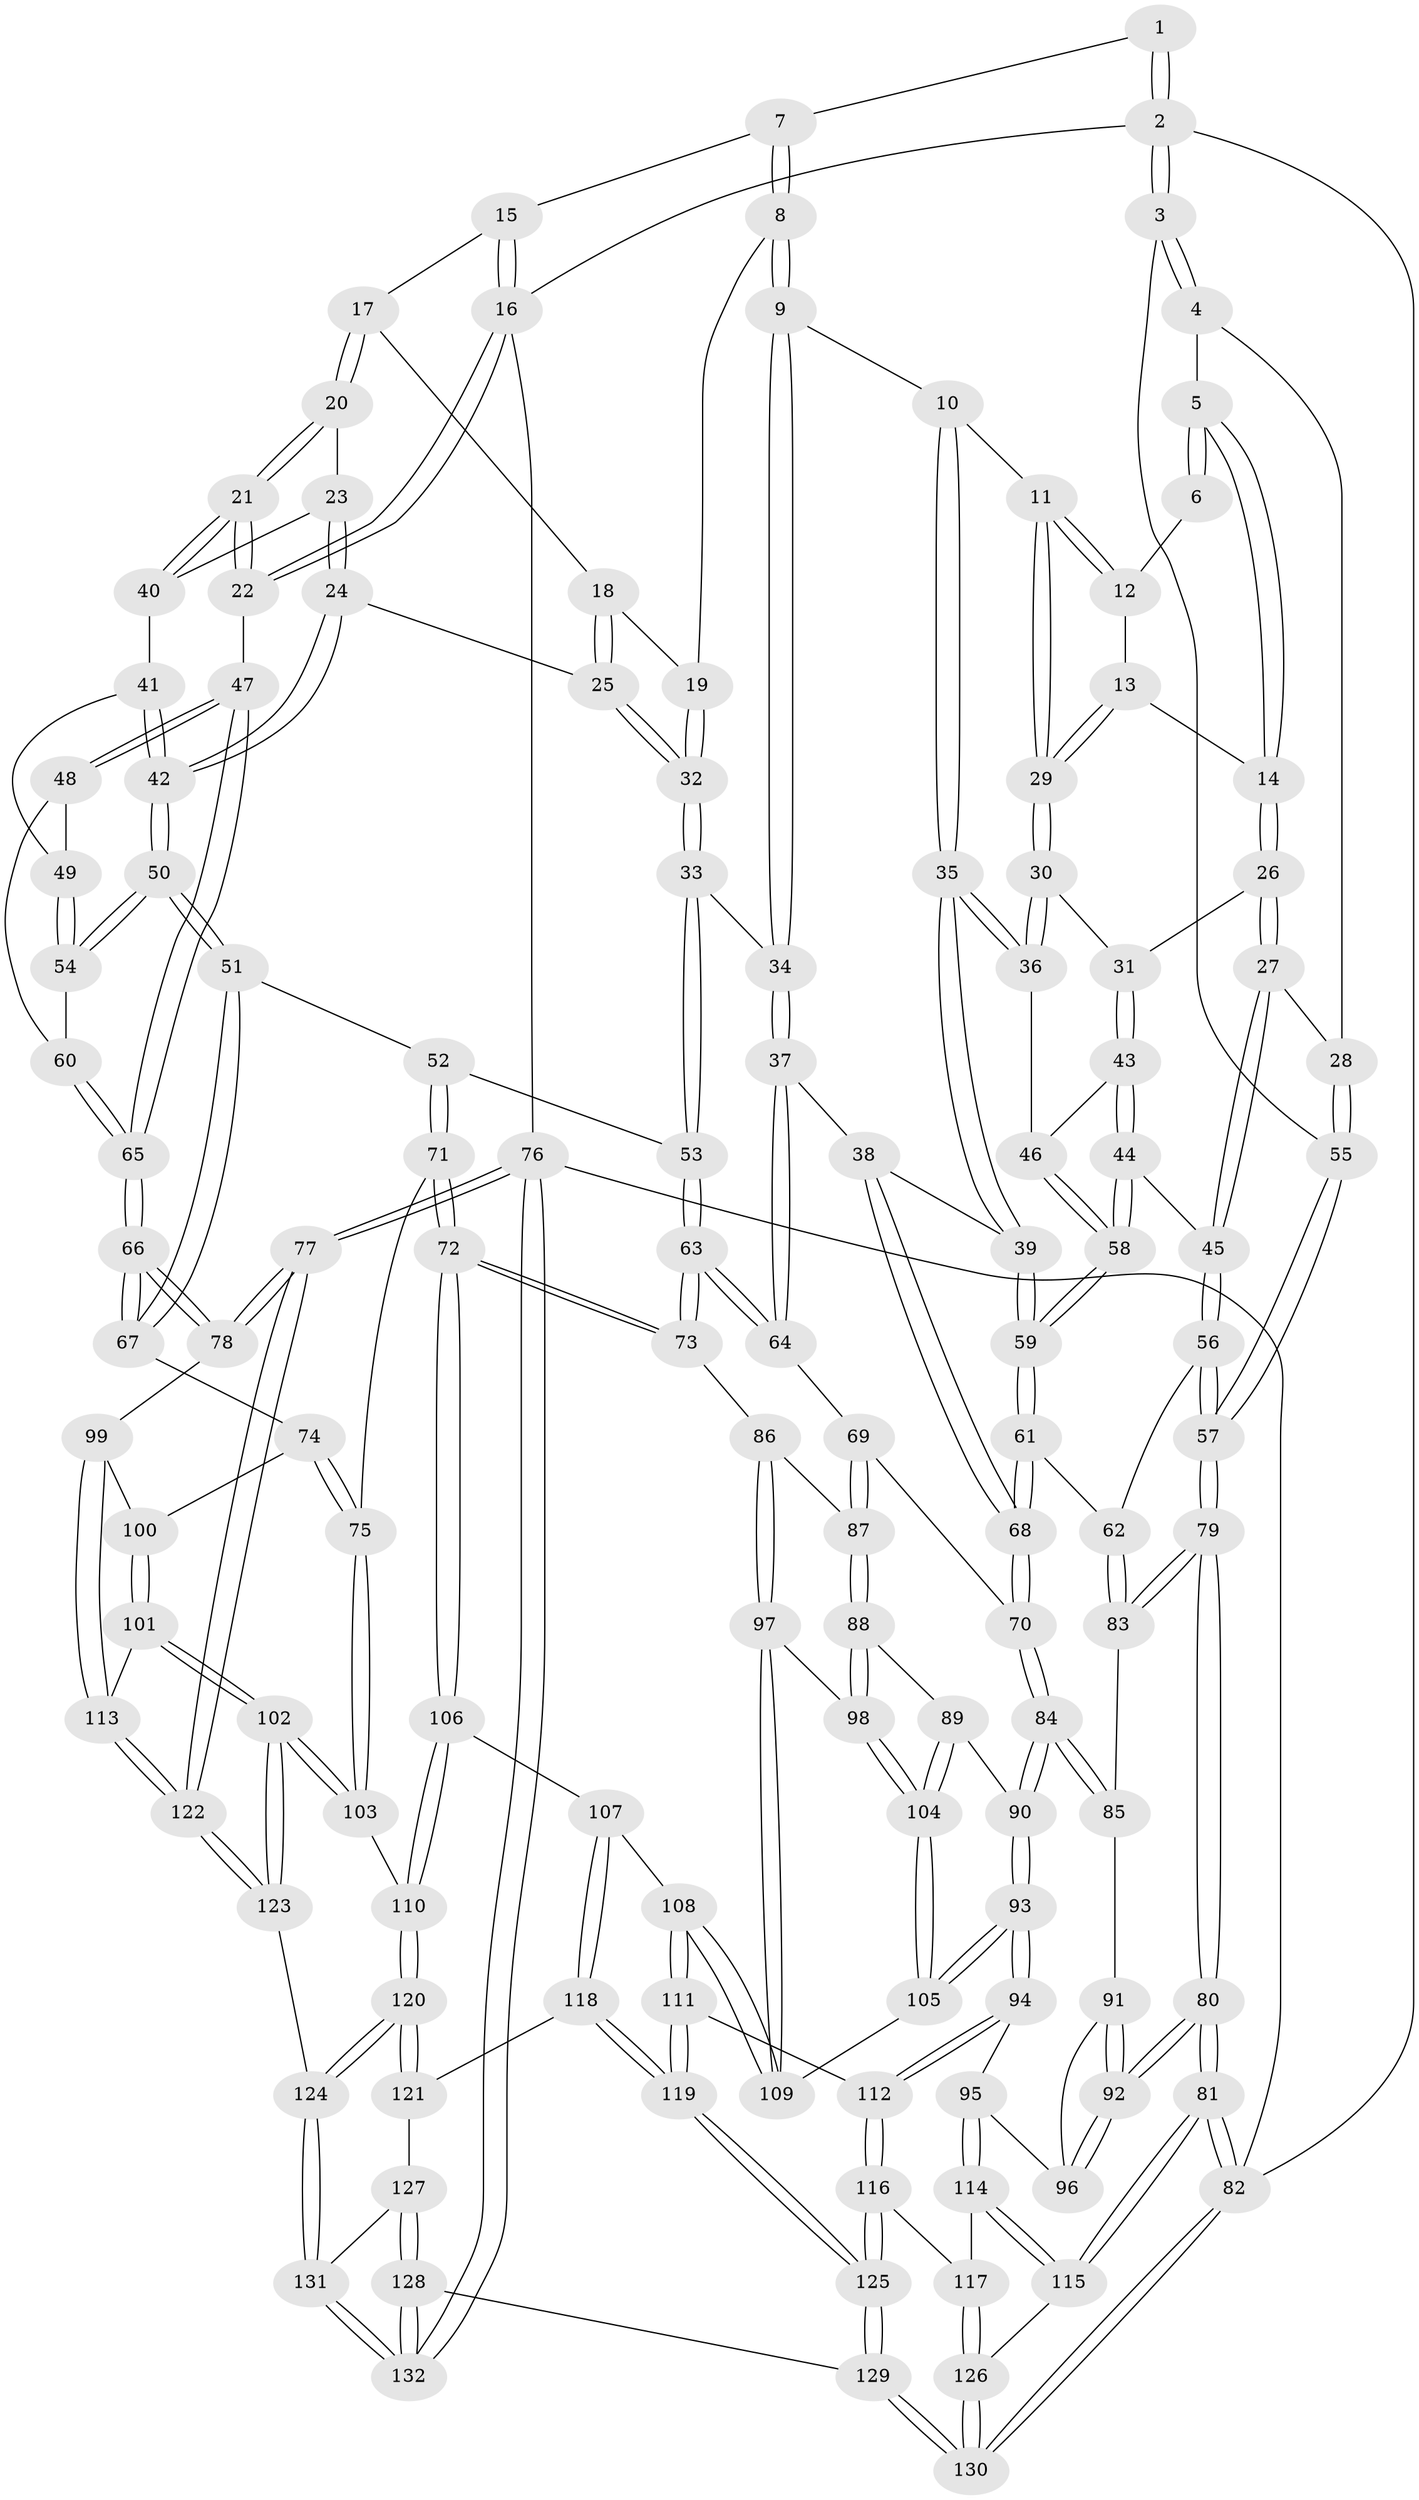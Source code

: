 // coarse degree distribution, {4: 0.425, 6: 0.1375, 5: 0.25, 3: 0.175, 2: 0.0125}
// Generated by graph-tools (version 1.1) at 2025/52/02/27/25 19:52:37]
// undirected, 132 vertices, 327 edges
graph export_dot {
graph [start="1"]
  node [color=gray90,style=filled];
  1 [pos="+0.21664747499857492+0"];
  2 [pos="+0+0"];
  3 [pos="+0+0"];
  4 [pos="+0.10296419091354433+0.0683438885295828"];
  5 [pos="+0.10975072923053213+0.0681580368286821"];
  6 [pos="+0.21092048261024626+0"];
  7 [pos="+0.5215413388600718+0"];
  8 [pos="+0.4569788730137531+0.051342337611723056"];
  9 [pos="+0.4166887507100388+0.09780615317909566"];
  10 [pos="+0.4045867359825627+0.10377897536489557"];
  11 [pos="+0.3935873760537941+0.10576134766452089"];
  12 [pos="+0.23617979282692536+0"];
  13 [pos="+0.23662797465929777+0.08741444141166227"];
  14 [pos="+0.15238552984206172+0.11445375242417359"];
  15 [pos="+0.6897520427388248+0"];
  16 [pos="+1+0"];
  17 [pos="+0.706887911574138+0"];
  18 [pos="+0.6682500173751892+0.035470671282479445"];
  19 [pos="+0.5607847089190949+0.13224241919044133"];
  20 [pos="+0.8228714651506137+0.10390109579215268"];
  21 [pos="+1+0"];
  22 [pos="+1+0"];
  23 [pos="+0.8159179389593988+0.1516713754347083"];
  24 [pos="+0.8086214257666603+0.16783367012767159"];
  25 [pos="+0.675146445968914+0.20260130692912934"];
  26 [pos="+0.1454079045718248+0.16013652375666496"];
  27 [pos="+0.007361158298851365+0.2236142829833549"];
  28 [pos="+0+0.21310216058096193"];
  29 [pos="+0.3046122689114067+0.14301763917608445"];
  30 [pos="+0.2963642967478928+0.16348897813941038"];
  31 [pos="+0.19183117844006767+0.21618576965499528"];
  32 [pos="+0.6279854008647376+0.2473882941083956"];
  33 [pos="+0.6210245556309862+0.26667772060324746"];
  34 [pos="+0.5344506958742343+0.3065051208651321"];
  35 [pos="+0.39300154560509143+0.3077475242799736"];
  36 [pos="+0.31909620885937023+0.2724981798103327"];
  37 [pos="+0.4948519399970346+0.3462994234679871"];
  38 [pos="+0.4269961617005267+0.33855256605785955"];
  39 [pos="+0.4091422038303424+0.32408430667102656"];
  40 [pos="+0.9467912214134383+0.16671698203872878"];
  41 [pos="+0.9249455858385462+0.239363319477053"];
  42 [pos="+0.8584613926986842+0.2699086153110218"];
  43 [pos="+0.1913917146599143+0.2197069781220248"];
  44 [pos="+0.13562989965321048+0.29807639557059235"];
  45 [pos="+0.09855275375322936+0.3026466512007027"];
  46 [pos="+0.26779488419709135+0.29683853366012203"];
  47 [pos="+1+0.21266340081345012"];
  48 [pos="+1+0.25055484668984385"];
  49 [pos="+1+0.2512595837977246"];
  50 [pos="+0.8516728725348239+0.3408049497016436"];
  51 [pos="+0.7869786142043761+0.39281362192523217"];
  52 [pos="+0.7460903101966688+0.3861506310274119"];
  53 [pos="+0.7438101775108007+0.38534333774143953"];
  54 [pos="+0.8784404705364384+0.34803384136133597"];
  55 [pos="+0+0.19581830735078018"];
  56 [pos="+0.0808800804278149+0.36978525840029014"];
  57 [pos="+0+0.425809103314165"];
  58 [pos="+0.22489168380743857+0.3617464597613296"];
  59 [pos="+0.22827732995137975+0.3803874760157367"];
  60 [pos="+0.9039551525346667+0.3576677241212979"];
  61 [pos="+0.2286573683680339+0.3903285686823189"];
  62 [pos="+0.11625759622326569+0.4585455056892537"];
  63 [pos="+0.5557693371924901+0.5213437489841827"];
  64 [pos="+0.5241371565488652+0.48535046602849913"];
  65 [pos="+1+0.5379859560071907"];
  66 [pos="+1+0.5417363744543644"];
  67 [pos="+0.8229819945498492+0.49442464838420974"];
  68 [pos="+0.3045978314093546+0.4665864818522842"];
  69 [pos="+0.37081514545350974+0.5281679731457449"];
  70 [pos="+0.3080542305600858+0.5075553911037226"];
  71 [pos="+0.6608056575767265+0.614815203086727"];
  72 [pos="+0.6160208226204025+0.6288475899426669"];
  73 [pos="+0.5720692552918+0.5715176585265621"];
  74 [pos="+0.7913851212734458+0.5861442817603916"];
  75 [pos="+0.7614342504078271+0.6022814522144698"];
  76 [pos="+1+1"];
  77 [pos="+1+1"];
  78 [pos="+1+0.5918157617578623"];
  79 [pos="+0+0.507961350682069"];
  80 [pos="+0+0.7579415469418762"];
  81 [pos="+0+1"];
  82 [pos="+0+1"];
  83 [pos="+0.10939762720288393+0.4790754477754827"];
  84 [pos="+0.2705310031111457+0.5495563422901159"];
  85 [pos="+0.13966849365006642+0.5374530457616082"];
  86 [pos="+0.5328948273454039+0.5858638460470917"];
  87 [pos="+0.402635200980413+0.6073249995849871"];
  88 [pos="+0.3891296496342467+0.6611336438324232"];
  89 [pos="+0.35253068637488355+0.6488699173098477"];
  90 [pos="+0.27205669774423125+0.5838067630172343"];
  91 [pos="+0.12862360793047967+0.5638615811841414"];
  92 [pos="+0+0.7329315435172805"];
  93 [pos="+0.21493855048497007+0.730227657429454"];
  94 [pos="+0.2140762693568473+0.7313870488908375"];
  95 [pos="+0.2079047082243736+0.7341617277151462"];
  96 [pos="+0.1744927570937115+0.7197252330844137"];
  97 [pos="+0.40176806239991025+0.6848919228900531"];
  98 [pos="+0.3939670045402562+0.6714191883283782"];
  99 [pos="+1+0.6656334995481771"];
  100 [pos="+0.8298389126034094+0.6098367658631706"];
  101 [pos="+0.8494370232167798+0.7891840510376474"];
  102 [pos="+0.8406398627064008+0.7920595761135424"];
  103 [pos="+0.8070811734330036+0.7899252106396603"];
  104 [pos="+0.27014434048311453+0.7066777230577115"];
  105 [pos="+0.25742611981848146+0.713962485342249"];
  106 [pos="+0.6020416175876677+0.717106255671787"];
  107 [pos="+0.5876252999790121+0.7339852194690142"];
  108 [pos="+0.43510809928916955+0.7645216239612228"];
  109 [pos="+0.4058797914006848+0.6999234460971812"];
  110 [pos="+0.7737557313910227+0.7998652017220489"];
  111 [pos="+0.41212361094129535+0.7946084712482069"];
  112 [pos="+0.3911962538430753+0.8066554144594107"];
  113 [pos="+0.8953076843951032+0.782635442109082"];
  114 [pos="+0.1967828288001242+0.8294048108806352"];
  115 [pos="+0.054298974051317304+0.9151592585243076"];
  116 [pos="+0.35693413420482417+0.8760160845348544"];
  117 [pos="+0.23693823947884038+0.8778603727397176"];
  118 [pos="+0.5948524060483845+0.8635007161099235"];
  119 [pos="+0.4990042323887688+0.9115065615791134"];
  120 [pos="+0.7142791587663546+0.9346110340398066"];
  121 [pos="+0.6001875515345991+0.8702814109729213"];
  122 [pos="+1+1"];
  123 [pos="+0.8485512340646774+0.9375583711610554"];
  124 [pos="+0.727624591335437+0.9767736055108096"];
  125 [pos="+0.40837203555461365+1"];
  126 [pos="+0.23195246838603917+0.9363769115689989"];
  127 [pos="+0.5921030746532258+0.9109170383049097"];
  128 [pos="+0.4920512214660575+1"];
  129 [pos="+0.40630237524033636+1"];
  130 [pos="+0.26736953414027825+1"];
  131 [pos="+0.6929045510040202+1"];
  132 [pos="+0.6789312421551044+1"];
  1 -- 2;
  1 -- 2;
  1 -- 7;
  2 -- 3;
  2 -- 3;
  2 -- 16;
  2 -- 82;
  3 -- 4;
  3 -- 4;
  3 -- 55;
  4 -- 5;
  4 -- 28;
  5 -- 6;
  5 -- 6;
  5 -- 14;
  5 -- 14;
  6 -- 12;
  7 -- 8;
  7 -- 8;
  7 -- 15;
  8 -- 9;
  8 -- 9;
  8 -- 19;
  9 -- 10;
  9 -- 34;
  9 -- 34;
  10 -- 11;
  10 -- 35;
  10 -- 35;
  11 -- 12;
  11 -- 12;
  11 -- 29;
  11 -- 29;
  12 -- 13;
  13 -- 14;
  13 -- 29;
  13 -- 29;
  14 -- 26;
  14 -- 26;
  15 -- 16;
  15 -- 16;
  15 -- 17;
  16 -- 22;
  16 -- 22;
  16 -- 76;
  17 -- 18;
  17 -- 20;
  17 -- 20;
  18 -- 19;
  18 -- 25;
  18 -- 25;
  19 -- 32;
  19 -- 32;
  20 -- 21;
  20 -- 21;
  20 -- 23;
  21 -- 22;
  21 -- 22;
  21 -- 40;
  21 -- 40;
  22 -- 47;
  23 -- 24;
  23 -- 24;
  23 -- 40;
  24 -- 25;
  24 -- 42;
  24 -- 42;
  25 -- 32;
  25 -- 32;
  26 -- 27;
  26 -- 27;
  26 -- 31;
  27 -- 28;
  27 -- 45;
  27 -- 45;
  28 -- 55;
  28 -- 55;
  29 -- 30;
  29 -- 30;
  30 -- 31;
  30 -- 36;
  30 -- 36;
  31 -- 43;
  31 -- 43;
  32 -- 33;
  32 -- 33;
  33 -- 34;
  33 -- 53;
  33 -- 53;
  34 -- 37;
  34 -- 37;
  35 -- 36;
  35 -- 36;
  35 -- 39;
  35 -- 39;
  36 -- 46;
  37 -- 38;
  37 -- 64;
  37 -- 64;
  38 -- 39;
  38 -- 68;
  38 -- 68;
  39 -- 59;
  39 -- 59;
  40 -- 41;
  41 -- 42;
  41 -- 42;
  41 -- 49;
  42 -- 50;
  42 -- 50;
  43 -- 44;
  43 -- 44;
  43 -- 46;
  44 -- 45;
  44 -- 58;
  44 -- 58;
  45 -- 56;
  45 -- 56;
  46 -- 58;
  46 -- 58;
  47 -- 48;
  47 -- 48;
  47 -- 65;
  47 -- 65;
  48 -- 49;
  48 -- 60;
  49 -- 54;
  49 -- 54;
  50 -- 51;
  50 -- 51;
  50 -- 54;
  50 -- 54;
  51 -- 52;
  51 -- 67;
  51 -- 67;
  52 -- 53;
  52 -- 71;
  52 -- 71;
  53 -- 63;
  53 -- 63;
  54 -- 60;
  55 -- 57;
  55 -- 57;
  56 -- 57;
  56 -- 57;
  56 -- 62;
  57 -- 79;
  57 -- 79;
  58 -- 59;
  58 -- 59;
  59 -- 61;
  59 -- 61;
  60 -- 65;
  60 -- 65;
  61 -- 62;
  61 -- 68;
  61 -- 68;
  62 -- 83;
  62 -- 83;
  63 -- 64;
  63 -- 64;
  63 -- 73;
  63 -- 73;
  64 -- 69;
  65 -- 66;
  65 -- 66;
  66 -- 67;
  66 -- 67;
  66 -- 78;
  66 -- 78;
  67 -- 74;
  68 -- 70;
  68 -- 70;
  69 -- 70;
  69 -- 87;
  69 -- 87;
  70 -- 84;
  70 -- 84;
  71 -- 72;
  71 -- 72;
  71 -- 75;
  72 -- 73;
  72 -- 73;
  72 -- 106;
  72 -- 106;
  73 -- 86;
  74 -- 75;
  74 -- 75;
  74 -- 100;
  75 -- 103;
  75 -- 103;
  76 -- 77;
  76 -- 77;
  76 -- 132;
  76 -- 132;
  76 -- 82;
  77 -- 78;
  77 -- 78;
  77 -- 122;
  77 -- 122;
  78 -- 99;
  79 -- 80;
  79 -- 80;
  79 -- 83;
  79 -- 83;
  80 -- 81;
  80 -- 81;
  80 -- 92;
  80 -- 92;
  81 -- 82;
  81 -- 82;
  81 -- 115;
  81 -- 115;
  82 -- 130;
  82 -- 130;
  83 -- 85;
  84 -- 85;
  84 -- 85;
  84 -- 90;
  84 -- 90;
  85 -- 91;
  86 -- 87;
  86 -- 97;
  86 -- 97;
  87 -- 88;
  87 -- 88;
  88 -- 89;
  88 -- 98;
  88 -- 98;
  89 -- 90;
  89 -- 104;
  89 -- 104;
  90 -- 93;
  90 -- 93;
  91 -- 92;
  91 -- 92;
  91 -- 96;
  92 -- 96;
  92 -- 96;
  93 -- 94;
  93 -- 94;
  93 -- 105;
  93 -- 105;
  94 -- 95;
  94 -- 112;
  94 -- 112;
  95 -- 96;
  95 -- 114;
  95 -- 114;
  97 -- 98;
  97 -- 109;
  97 -- 109;
  98 -- 104;
  98 -- 104;
  99 -- 100;
  99 -- 113;
  99 -- 113;
  100 -- 101;
  100 -- 101;
  101 -- 102;
  101 -- 102;
  101 -- 113;
  102 -- 103;
  102 -- 103;
  102 -- 123;
  102 -- 123;
  103 -- 110;
  104 -- 105;
  104 -- 105;
  105 -- 109;
  106 -- 107;
  106 -- 110;
  106 -- 110;
  107 -- 108;
  107 -- 118;
  107 -- 118;
  108 -- 109;
  108 -- 109;
  108 -- 111;
  108 -- 111;
  110 -- 120;
  110 -- 120;
  111 -- 112;
  111 -- 119;
  111 -- 119;
  112 -- 116;
  112 -- 116;
  113 -- 122;
  113 -- 122;
  114 -- 115;
  114 -- 115;
  114 -- 117;
  115 -- 126;
  116 -- 117;
  116 -- 125;
  116 -- 125;
  117 -- 126;
  117 -- 126;
  118 -- 119;
  118 -- 119;
  118 -- 121;
  119 -- 125;
  119 -- 125;
  120 -- 121;
  120 -- 121;
  120 -- 124;
  120 -- 124;
  121 -- 127;
  122 -- 123;
  122 -- 123;
  123 -- 124;
  124 -- 131;
  124 -- 131;
  125 -- 129;
  125 -- 129;
  126 -- 130;
  126 -- 130;
  127 -- 128;
  127 -- 128;
  127 -- 131;
  128 -- 129;
  128 -- 132;
  128 -- 132;
  129 -- 130;
  129 -- 130;
  131 -- 132;
  131 -- 132;
}
